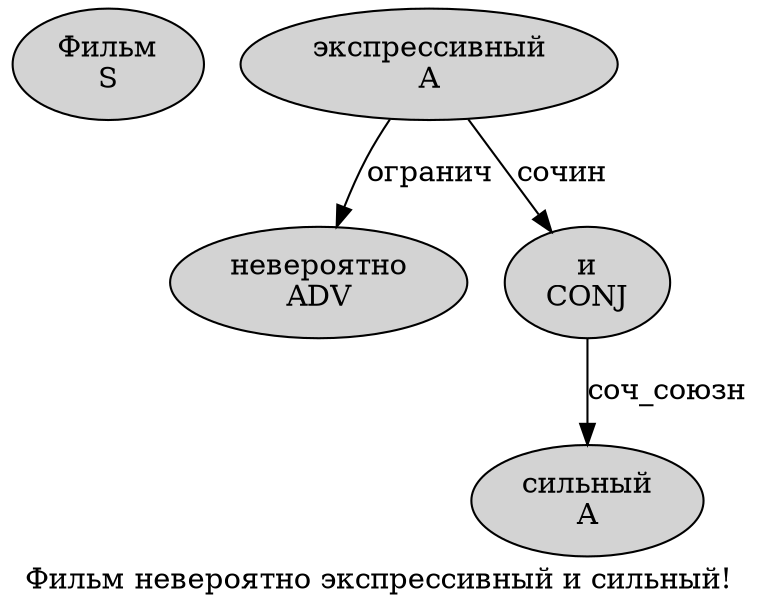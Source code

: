 digraph SENTENCE_595 {
	graph [label="Фильм невероятно экспрессивный и сильный!"]
	node [style=filled]
		0 [label="Фильм
S" color="" fillcolor=lightgray penwidth=1 shape=ellipse]
		1 [label="невероятно
ADV" color="" fillcolor=lightgray penwidth=1 shape=ellipse]
		2 [label="экспрессивный
A" color="" fillcolor=lightgray penwidth=1 shape=ellipse]
		3 [label="и
CONJ" color="" fillcolor=lightgray penwidth=1 shape=ellipse]
		4 [label="сильный
A" color="" fillcolor=lightgray penwidth=1 shape=ellipse]
			2 -> 1 [label="огранич"]
			2 -> 3 [label="сочин"]
			3 -> 4 [label="соч_союзн"]
}